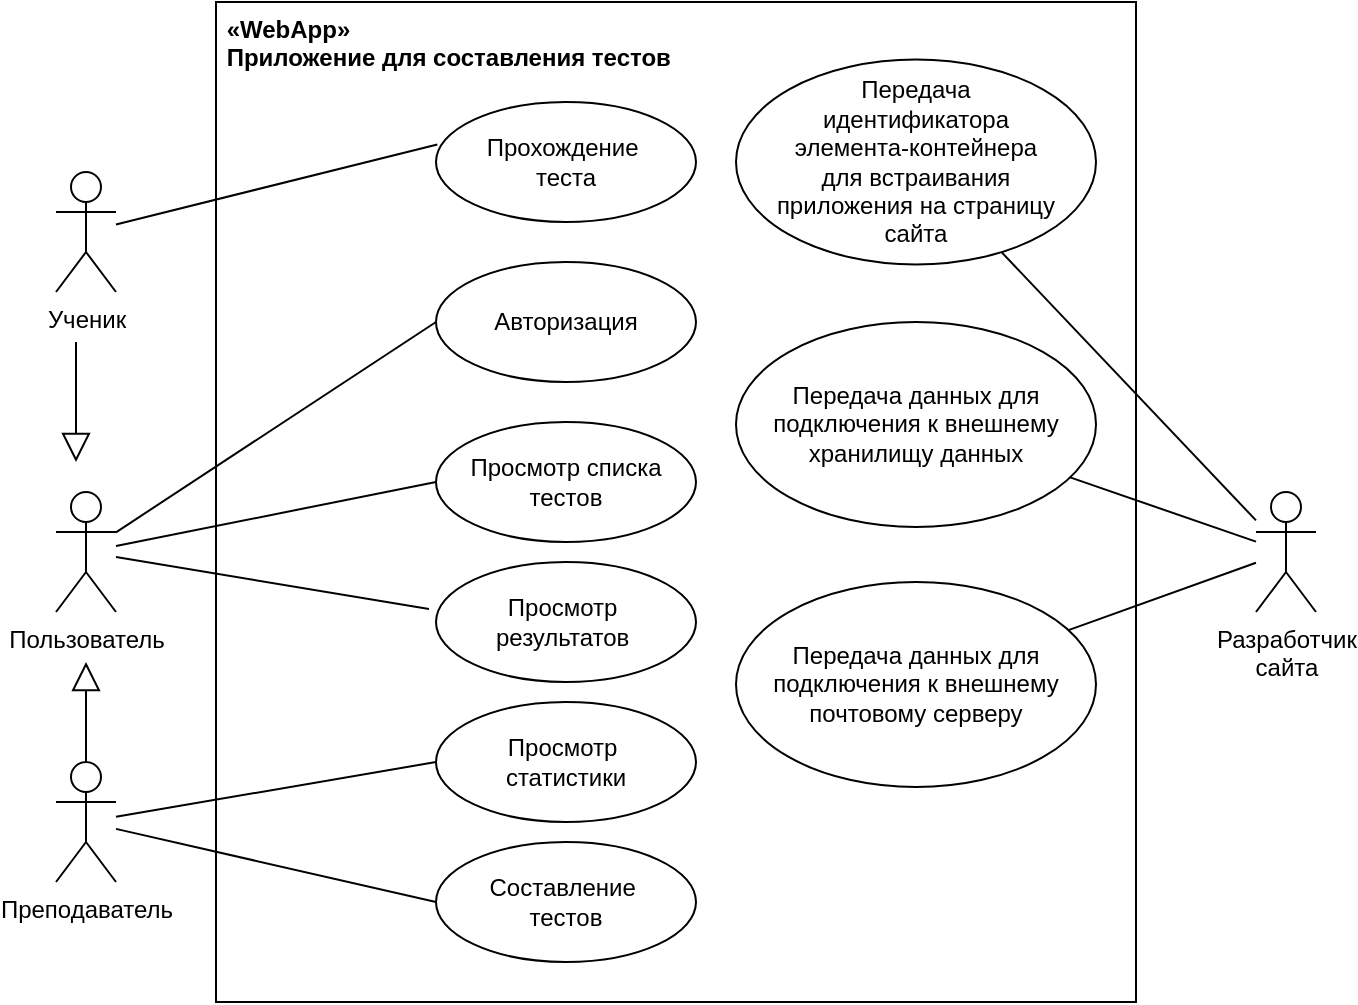 <mxfile version="22.1.11" type="github">
  <diagram name="Страница — 1" id="epo0MBo2nKXa6euWBGMw">
    <mxGraphModel dx="906" dy="1721" grid="1" gridSize="10" guides="1" tooltips="1" connect="1" arrows="1" fold="1" page="1" pageScale="1" pageWidth="827" pageHeight="1169" math="0" shadow="0">
      <root>
        <mxCell id="0" />
        <mxCell id="1" parent="0" />
        <mxCell id="40qqPTvO-_TZ0XhgrSaG-5" value="&lt;b&gt;&lt;span&gt;&amp;nbsp;«WebApp»&lt;br&gt;&amp;nbsp;Приложение для составления тестов&lt;br&gt;&lt;/span&gt;&lt;/b&gt;" style="html=1;whiteSpace=wrap;align=left;verticalAlign=top;fontStyle=0" vertex="1" parent="1">
          <mxGeometry x="120" y="-40" width="460" height="500" as="geometry" />
        </mxCell>
        <mxCell id="NvLA8fEK0stQ894CHfua-1" value="Ученик&lt;br&gt;" style="shape=umlActor;verticalLabelPosition=bottom;verticalAlign=top;html=1;outlineConnect=0;" parent="1" vertex="1">
          <mxGeometry x="40" y="45" width="30" height="60" as="geometry" />
        </mxCell>
        <mxCell id="NvLA8fEK0stQ894CHfua-26" style="rounded=0;orthogonalLoop=1;jettySize=auto;html=1;entryX=0;entryY=0.5;entryDx=0;entryDy=0;endArrow=none;endFill=0;" parent="1" source="NvLA8fEK0stQ894CHfua-4" target="NvLA8fEK0stQ894CHfua-11" edge="1">
          <mxGeometry relative="1" as="geometry">
            <mxPoint x="210" y="420" as="targetPoint" />
          </mxGeometry>
        </mxCell>
        <mxCell id="NvLA8fEK0stQ894CHfua-27" style="rounded=0;orthogonalLoop=1;jettySize=auto;html=1;entryX=0;entryY=0.5;entryDx=0;entryDy=0;endArrow=none;endFill=0;" parent="1" source="NvLA8fEK0stQ894CHfua-4" target="NvLA8fEK0stQ894CHfua-13" edge="1">
          <mxGeometry relative="1" as="geometry" />
        </mxCell>
        <mxCell id="NvLA8fEK0stQ894CHfua-8" value="" style="ellipse;whiteSpace=wrap;html=1;" parent="1" vertex="1">
          <mxGeometry x="230" y="10" width="130" height="60" as="geometry" />
        </mxCell>
        <mxCell id="NvLA8fEK0stQ894CHfua-9" value="" style="ellipse;whiteSpace=wrap;html=1;" parent="1" vertex="1">
          <mxGeometry x="230" y="240" width="130" height="60" as="geometry" />
        </mxCell>
        <mxCell id="NvLA8fEK0stQ894CHfua-11" value="" style="ellipse;whiteSpace=wrap;html=1;" parent="1" vertex="1">
          <mxGeometry x="230" y="310" width="130" height="60" as="geometry" />
        </mxCell>
        <mxCell id="NvLA8fEK0stQ894CHfua-13" value="" style="ellipse;whiteSpace=wrap;html=1;" parent="1" vertex="1">
          <mxGeometry x="230" y="380" width="130" height="60" as="geometry" />
        </mxCell>
        <mxCell id="NvLA8fEK0stQ894CHfua-14" value="Прохождение&amp;nbsp;&lt;br&gt;теста" style="text;html=1;strokeColor=none;fillColor=none;align=center;verticalAlign=middle;whiteSpace=wrap;rounded=0;" parent="1" vertex="1">
          <mxGeometry x="265" y="25" width="60" height="30" as="geometry" />
        </mxCell>
        <mxCell id="NvLA8fEK0stQ894CHfua-15" value="Просмотр&amp;nbsp;&lt;br&gt;результатов&amp;nbsp;" style="text;html=1;strokeColor=none;fillColor=none;align=center;verticalAlign=middle;whiteSpace=wrap;rounded=0;" parent="1" vertex="1">
          <mxGeometry x="265" y="255" width="60" height="30" as="geometry" />
        </mxCell>
        <mxCell id="NvLA8fEK0stQ894CHfua-18" value="Просмотр&amp;nbsp;&lt;br&gt;статистики" style="text;html=1;strokeColor=none;fillColor=none;align=center;verticalAlign=middle;whiteSpace=wrap;rounded=0;" parent="1" vertex="1">
          <mxGeometry x="265" y="325" width="60" height="30" as="geometry" />
        </mxCell>
        <mxCell id="NvLA8fEK0stQ894CHfua-19" value="Составление&amp;nbsp;&lt;br&gt;тестов" style="text;html=1;strokeColor=none;fillColor=none;align=center;verticalAlign=middle;whiteSpace=wrap;rounded=0;" parent="1" vertex="1">
          <mxGeometry x="265" y="395" width="60" height="30" as="geometry" />
        </mxCell>
        <mxCell id="NvLA8fEK0stQ894CHfua-23" style="rounded=0;orthogonalLoop=1;jettySize=auto;html=1;entryX=0.005;entryY=0.354;entryDx=0;entryDy=0;entryPerimeter=0;jumpStyle=line;startArrow=none;startFill=0;endArrow=none;endFill=0;" parent="1" source="NvLA8fEK0stQ894CHfua-1" target="NvLA8fEK0stQ894CHfua-8" edge="1">
          <mxGeometry relative="1" as="geometry" />
        </mxCell>
        <mxCell id="NvLA8fEK0stQ894CHfua-48" value="" style="ellipse;whiteSpace=wrap;html=1;" parent="1" vertex="1">
          <mxGeometry x="230" y="90" width="130" height="60" as="geometry" />
        </mxCell>
        <mxCell id="NvLA8fEK0stQ894CHfua-51" value="Авторизация" style="text;html=1;strokeColor=none;fillColor=none;align=center;verticalAlign=middle;whiteSpace=wrap;rounded=0;" parent="1" vertex="1">
          <mxGeometry x="265" y="105" width="60" height="30" as="geometry" />
        </mxCell>
        <mxCell id="SuzVAzrb3M4A-SGXHEZ9-5" style="rounded=0;orthogonalLoop=1;jettySize=auto;html=1;endArrow=none;endFill=0;entryX=-0.027;entryY=0.392;entryDx=0;entryDy=0;entryPerimeter=0;" parent="1" source="SuzVAzrb3M4A-SGXHEZ9-1" edge="1" target="NvLA8fEK0stQ894CHfua-9">
          <mxGeometry relative="1" as="geometry">
            <mxPoint x="230" y="280" as="targetPoint" />
          </mxGeometry>
        </mxCell>
        <mxCell id="SuzVAzrb3M4A-SGXHEZ9-6" style="rounded=0;orthogonalLoop=1;jettySize=auto;html=1;entryX=0;entryY=0.5;entryDx=0;entryDy=0;endArrow=none;endFill=0;" parent="1" source="SuzVAzrb3M4A-SGXHEZ9-1" target="NvLA8fEK0stQ894CHfua-48" edge="1">
          <mxGeometry relative="1" as="geometry" />
        </mxCell>
        <mxCell id="40qqPTvO-_TZ0XhgrSaG-12" value="" style="rounded=0;orthogonalLoop=1;jettySize=auto;html=1;entryX=0;entryY=0.5;entryDx=0;entryDy=0;endArrow=none;endFill=0;" edge="1" parent="1" source="SuzVAzrb3M4A-SGXHEZ9-1" target="40qqPTvO-_TZ0XhgrSaG-14">
          <mxGeometry relative="1" as="geometry" />
        </mxCell>
        <mxCell id="SuzVAzrb3M4A-SGXHEZ9-1" value="Пользователь&lt;br&gt;" style="shape=umlActor;verticalLabelPosition=bottom;verticalAlign=top;html=1;outlineConnect=0;" parent="1" vertex="1">
          <mxGeometry x="40" y="205" width="30" height="60" as="geometry" />
        </mxCell>
        <mxCell id="40qqPTvO-_TZ0XhgrSaG-3" value="" style="endArrow=block;endFill=0;endSize=12;html=1;rounded=0;" edge="1" parent="1">
          <mxGeometry width="160" relative="1" as="geometry">
            <mxPoint x="50" y="130" as="sourcePoint" />
            <mxPoint x="50" y="190" as="targetPoint" />
          </mxGeometry>
        </mxCell>
        <mxCell id="40qqPTvO-_TZ0XhgrSaG-4" value="" style="endArrow=block;endFill=0;endSize=12;html=1;rounded=0;" edge="1" parent="1" source="NvLA8fEK0stQ894CHfua-4">
          <mxGeometry width="160" relative="1" as="geometry">
            <mxPoint x="54.5" y="390" as="sourcePoint" />
            <mxPoint x="55" y="290" as="targetPoint" />
          </mxGeometry>
        </mxCell>
        <mxCell id="40qqPTvO-_TZ0XhgrSaG-9" value="" style="rounded=0;orthogonalLoop=1;jettySize=auto;html=1;endArrow=none;endFill=0;" edge="1" parent="1" source="40qqPTvO-_TZ0XhgrSaG-7" target="40qqPTvO-_TZ0XhgrSaG-8">
          <mxGeometry relative="1" as="geometry" />
        </mxCell>
        <mxCell id="40qqPTvO-_TZ0XhgrSaG-11" value="" style="rounded=0;orthogonalLoop=1;jettySize=auto;html=1;endArrow=none;endFill=0;" edge="1" parent="1" source="40qqPTvO-_TZ0XhgrSaG-7" target="40qqPTvO-_TZ0XhgrSaG-10">
          <mxGeometry relative="1" as="geometry" />
        </mxCell>
        <mxCell id="40qqPTvO-_TZ0XhgrSaG-17" value="" style="rounded=0;orthogonalLoop=1;jettySize=auto;html=1;endArrow=none;endFill=0;" edge="1" parent="1" source="40qqPTvO-_TZ0XhgrSaG-7" target="40qqPTvO-_TZ0XhgrSaG-16">
          <mxGeometry relative="1" as="geometry" />
        </mxCell>
        <mxCell id="40qqPTvO-_TZ0XhgrSaG-7" value="Разработчик&lt;br&gt;сайта" style="shape=umlActor;verticalLabelPosition=bottom;verticalAlign=top;html=1;outlineConnect=0;" vertex="1" parent="1">
          <mxGeometry x="640" y="205" width="30" height="60" as="geometry" />
        </mxCell>
        <mxCell id="40qqPTvO-_TZ0XhgrSaG-8" value="&lt;div&gt;Передача&lt;/div&gt;&lt;div&gt;идентификатора&lt;/div&gt;&lt;div&gt;элемента-контейнера&lt;/div&gt;для встраивания&lt;br&gt;&lt;div&gt;приложения на страницу&lt;/div&gt;&lt;div&gt;сайта&lt;/div&gt;" style="ellipse;whiteSpace=wrap;html=1;fontStyle=0" vertex="1" parent="1">
          <mxGeometry x="380" y="-11.25" width="180" height="102.5" as="geometry" />
        </mxCell>
        <mxCell id="40qqPTvO-_TZ0XhgrSaG-10" value="&lt;div&gt;Передача данных для подключения к внешнему хранилищу данных&lt;/div&gt;" style="ellipse;whiteSpace=wrap;html=1;fontStyle=0" vertex="1" parent="1">
          <mxGeometry x="380" y="120" width="180" height="102.5" as="geometry" />
        </mxCell>
        <mxCell id="40qqPTvO-_TZ0XhgrSaG-14" value="Просмотр списка тестов" style="ellipse;whiteSpace=wrap;html=1;" vertex="1" parent="1">
          <mxGeometry x="230" y="170" width="130" height="60" as="geometry" />
        </mxCell>
        <mxCell id="40qqPTvO-_TZ0XhgrSaG-16" value="&lt;div&gt;Передача данных для подключения к внешнему почтовому серверу&lt;/div&gt;" style="ellipse;whiteSpace=wrap;html=1;fontStyle=0" vertex="1" parent="1">
          <mxGeometry x="380" y="250" width="180" height="102.5" as="geometry" />
        </mxCell>
        <mxCell id="NvLA8fEK0stQ894CHfua-4" value="Преподаватель&lt;br&gt;" style="shape=umlActor;verticalLabelPosition=bottom;verticalAlign=top;html=1;outlineConnect=0;" parent="1" vertex="1">
          <mxGeometry x="40" y="340" width="30" height="60" as="geometry" />
        </mxCell>
      </root>
    </mxGraphModel>
  </diagram>
</mxfile>
